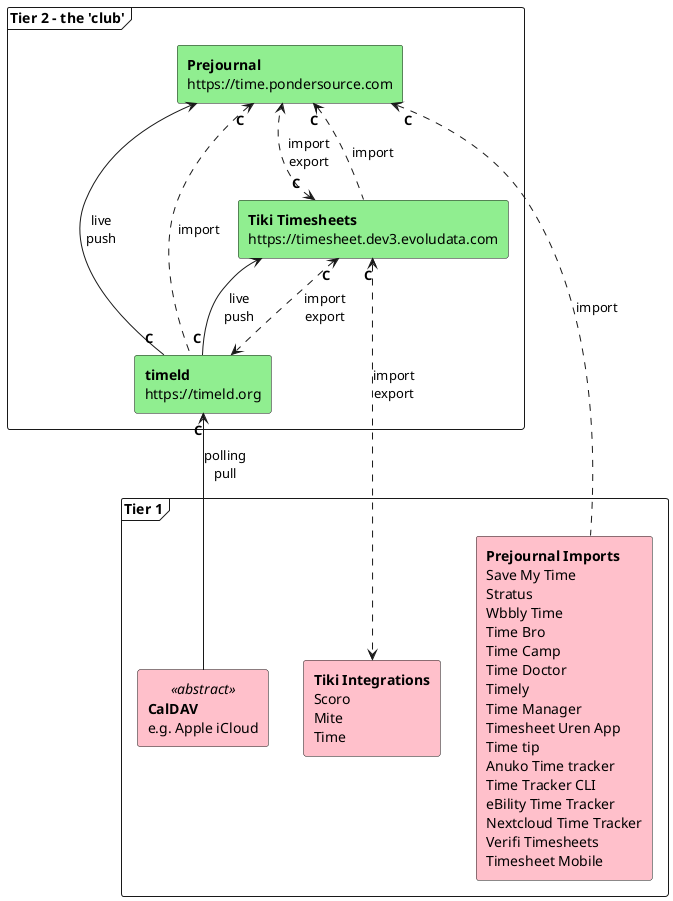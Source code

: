 @startuml
'https://plantuml.com/component-diagram
skinparam componentStyle rectangle

frame "Tier 2 – the 'club'" {
  component pj #lightgreen [
    **Prejournal**
    https://time.pondersource.com
  ]

  component tt #lightgreen [
    **Tiki Timesheets**
    https://timesheet.dev3.evoludata.com
  ]

  component tm #lightgreen [
    **timeld**
    https://timeld.org
  ]

  tm "**C**" --> pj: live\npush
  tm "**C**" --> tt: live\npush

  tt "**C**" <..> tm: import\nexport
  tt "**C**" <..> pj: import\nexport

  pj "**C**" <.. tt: import
  pj "**C**" <.. tm: import
}

frame "Tier 1" {
  component CalDAV <<abstract>> #pink [
    **CalDAV**
    e.g. Apple iCloud
  ]

  component pjImports #pink [
    **Prejournal Imports**
    Save My Time
    Stratus
    Wbbly Time
    Time Bro
    Time Camp
    Time Doctor
    Timely
    Time Manager
    Timesheet Uren App
    Time tip
    Anuko Time tracker
    Time Tracker CLI
    eBility Time Tracker
    Nextcloud Time Tracker
    Verifi Timesheets
    Timesheet Mobile
  ]

  component ttImports #pink [
    **Tiki Integrations**
    Scoro
    Mite
    Time
  ]
}

tm "**C**" <-- CalDAV: polling\npull

pj "**C**" <.. pjImports: import

tt "**C**" <..> ttImports: import\nexport

@enduml